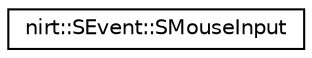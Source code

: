 digraph "Graphical Class Hierarchy"
{
 // LATEX_PDF_SIZE
  edge [fontname="Helvetica",fontsize="10",labelfontname="Helvetica",labelfontsize="10"];
  node [fontname="Helvetica",fontsize="10",shape=record];
  rankdir="LR";
  Node0 [label="nirt::SEvent::SMouseInput",height=0.2,width=0.4,color="black", fillcolor="white", style="filled",URL="$structnirt_1_1SEvent_1_1SMouseInput.html",tooltip="Any kind of mouse event."];
}
